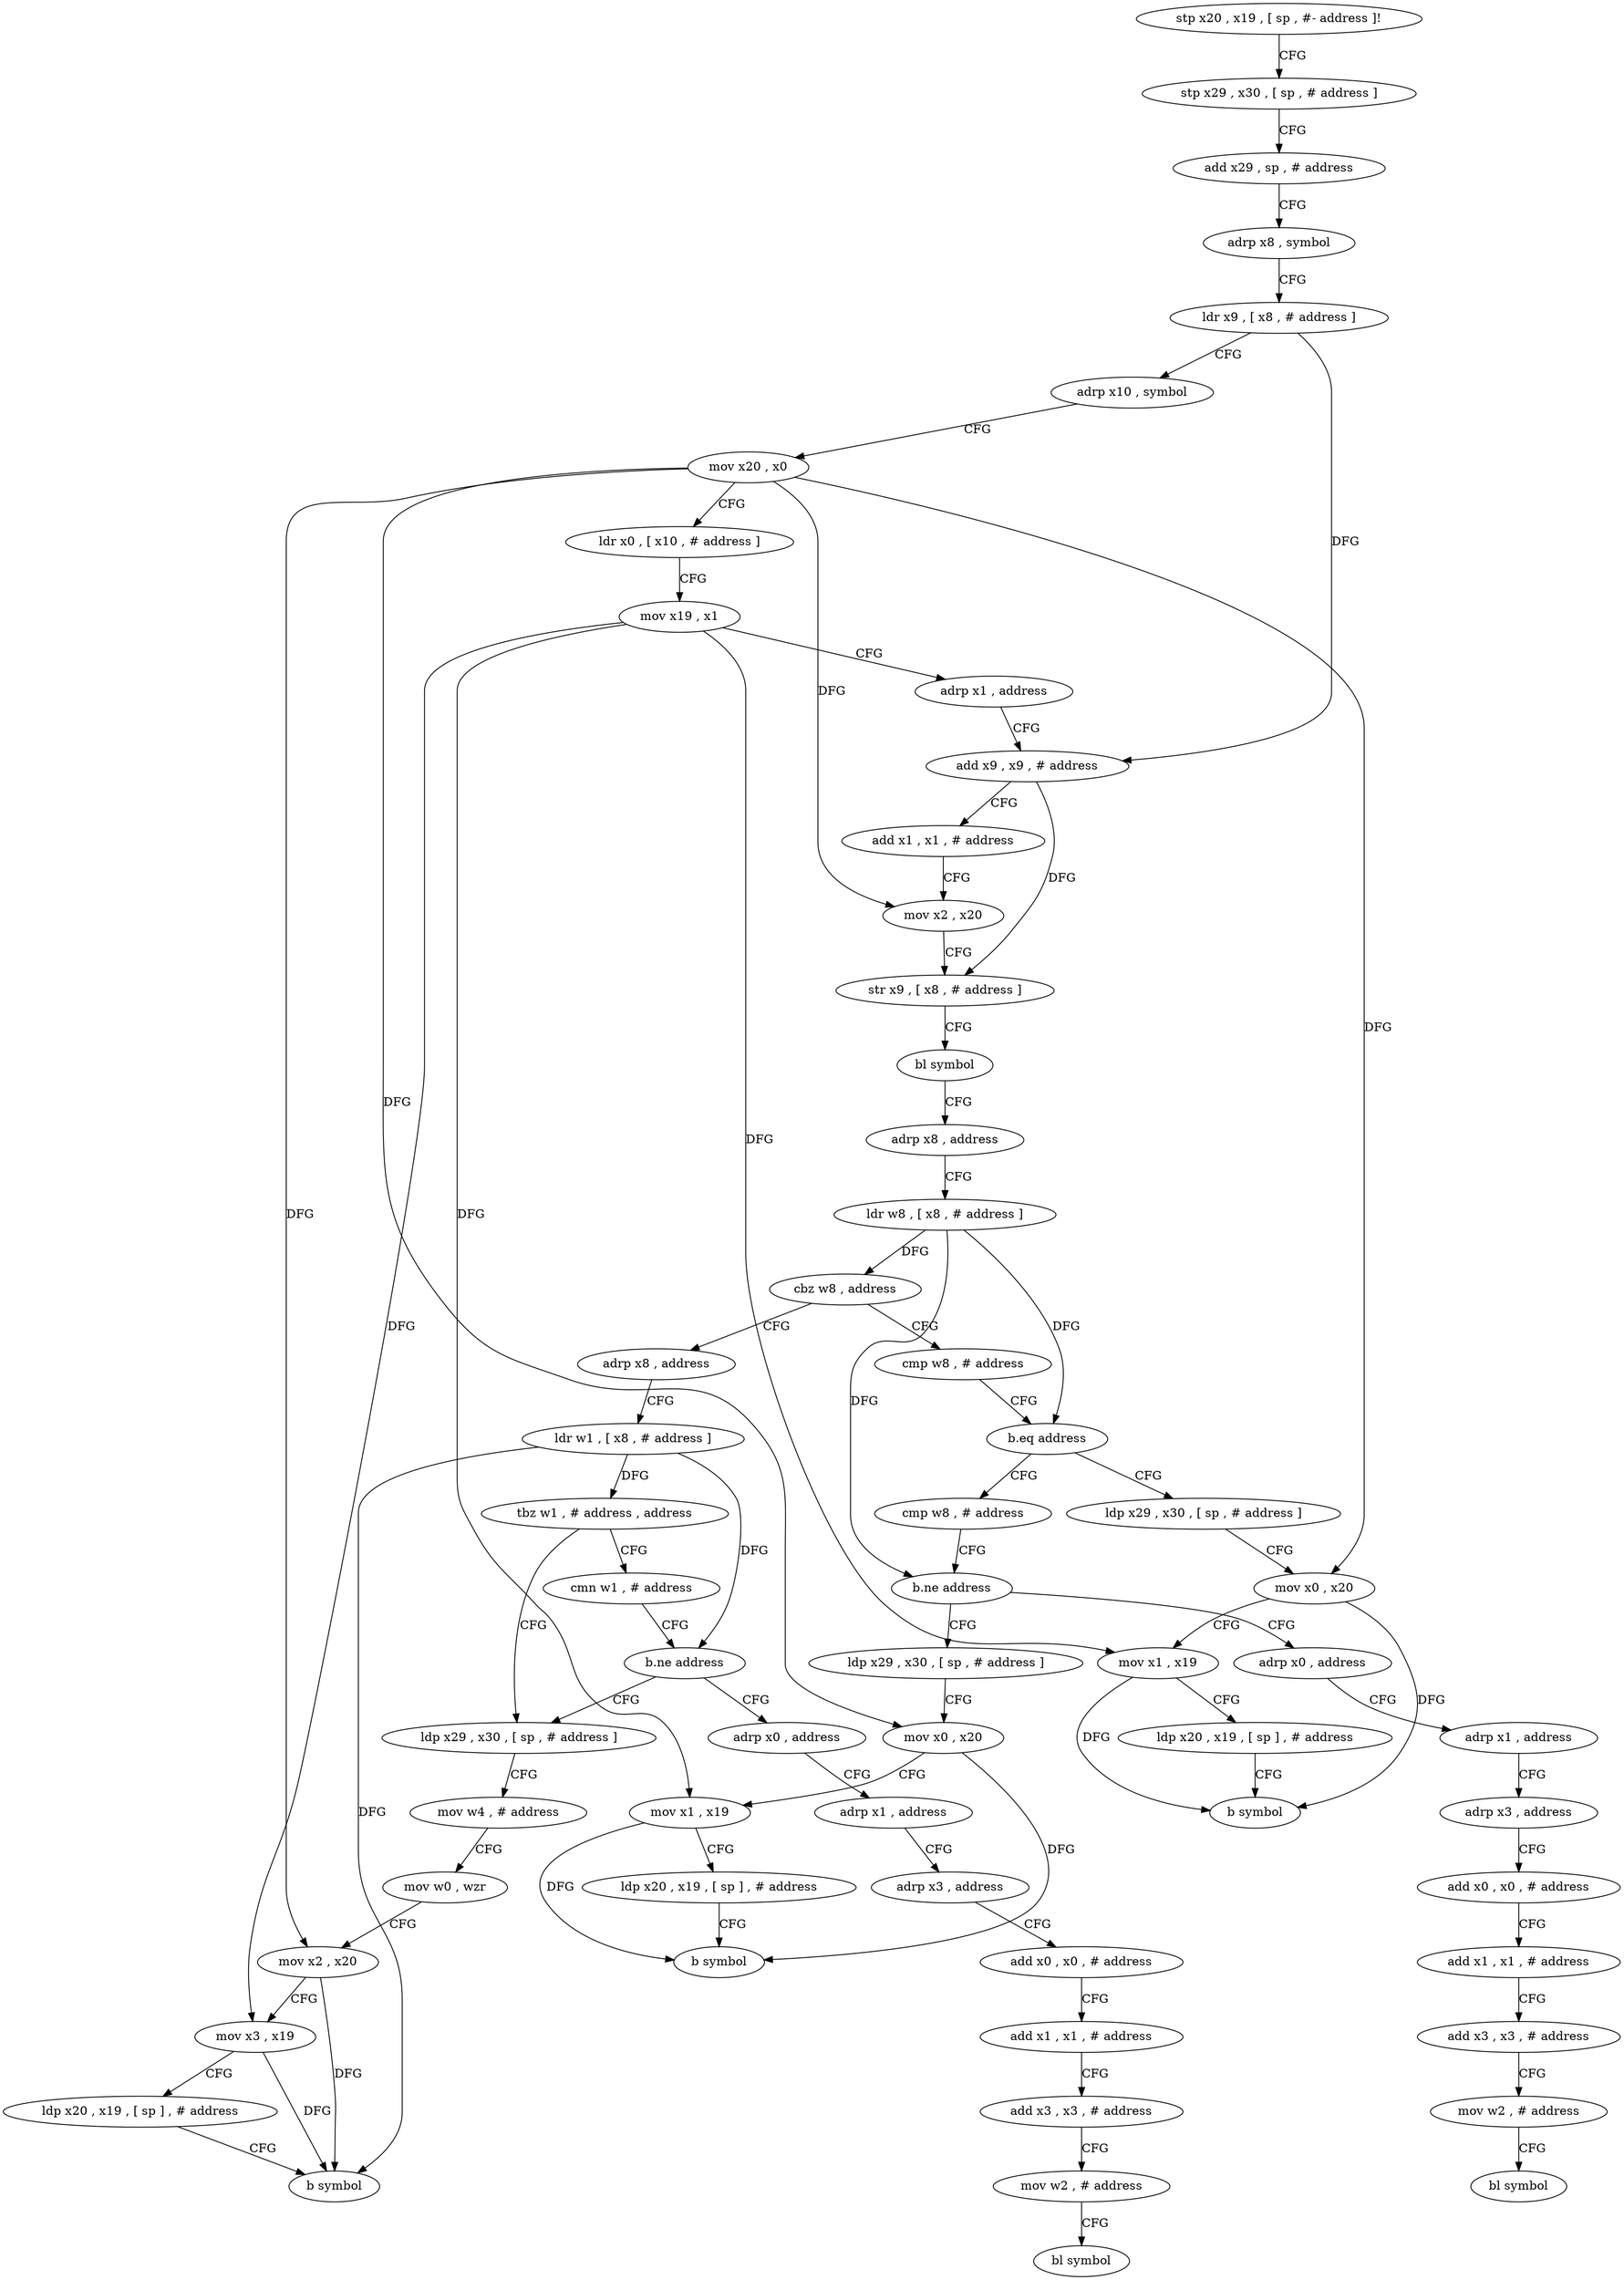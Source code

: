 digraph "func" {
"4232420" [label = "stp x20 , x19 , [ sp , #- address ]!" ]
"4232424" [label = "stp x29 , x30 , [ sp , # address ]" ]
"4232428" [label = "add x29 , sp , # address" ]
"4232432" [label = "adrp x8 , symbol" ]
"4232436" [label = "ldr x9 , [ x8 , # address ]" ]
"4232440" [label = "adrp x10 , symbol" ]
"4232444" [label = "mov x20 , x0" ]
"4232448" [label = "ldr x0 , [ x10 , # address ]" ]
"4232452" [label = "mov x19 , x1" ]
"4232456" [label = "adrp x1 , address" ]
"4232460" [label = "add x9 , x9 , # address" ]
"4232464" [label = "add x1 , x1 , # address" ]
"4232468" [label = "mov x2 , x20" ]
"4232472" [label = "str x9 , [ x8 , # address ]" ]
"4232476" [label = "bl symbol" ]
"4232480" [label = "adrp x8 , address" ]
"4232484" [label = "ldr w8 , [ x8 , # address ]" ]
"4232488" [label = "cbz w8 , address" ]
"4232548" [label = "adrp x8 , address" ]
"4232492" [label = "cmp w8 , # address" ]
"4232552" [label = "ldr w1 , [ x8 , # address ]" ]
"4232556" [label = "tbz w1 , # address , address" ]
"4232568" [label = "ldp x29 , x30 , [ sp , # address ]" ]
"4232560" [label = "cmn w1 , # address" ]
"4232496" [label = "b.eq address" ]
"4232528" [label = "ldp x29 , x30 , [ sp , # address ]" ]
"4232500" [label = "cmp w8 , # address" ]
"4232572" [label = "mov w4 , # address" ]
"4232576" [label = "mov w0 , wzr" ]
"4232580" [label = "mov x2 , x20" ]
"4232584" [label = "mov x3 , x19" ]
"4232588" [label = "ldp x20 , x19 , [ sp ] , # address" ]
"4232592" [label = "b symbol" ]
"4232564" [label = "b.ne address" ]
"4232628" [label = "adrp x0 , address" ]
"4232532" [label = "mov x0 , x20" ]
"4232536" [label = "mov x1 , x19" ]
"4232540" [label = "ldp x20 , x19 , [ sp ] , # address" ]
"4232544" [label = "b symbol" ]
"4232504" [label = "b.ne address" ]
"4232596" [label = "adrp x0 , address" ]
"4232508" [label = "ldp x29 , x30 , [ sp , # address ]" ]
"4232632" [label = "adrp x1 , address" ]
"4232636" [label = "adrp x3 , address" ]
"4232640" [label = "add x0 , x0 , # address" ]
"4232644" [label = "add x1 , x1 , # address" ]
"4232648" [label = "add x3 , x3 , # address" ]
"4232652" [label = "mov w2 , # address" ]
"4232656" [label = "bl symbol" ]
"4232600" [label = "adrp x1 , address" ]
"4232604" [label = "adrp x3 , address" ]
"4232608" [label = "add x0 , x0 , # address" ]
"4232612" [label = "add x1 , x1 , # address" ]
"4232616" [label = "add x3 , x3 , # address" ]
"4232620" [label = "mov w2 , # address" ]
"4232624" [label = "bl symbol" ]
"4232512" [label = "mov x0 , x20" ]
"4232516" [label = "mov x1 , x19" ]
"4232520" [label = "ldp x20 , x19 , [ sp ] , # address" ]
"4232524" [label = "b symbol" ]
"4232420" -> "4232424" [ label = "CFG" ]
"4232424" -> "4232428" [ label = "CFG" ]
"4232428" -> "4232432" [ label = "CFG" ]
"4232432" -> "4232436" [ label = "CFG" ]
"4232436" -> "4232440" [ label = "CFG" ]
"4232436" -> "4232460" [ label = "DFG" ]
"4232440" -> "4232444" [ label = "CFG" ]
"4232444" -> "4232448" [ label = "CFG" ]
"4232444" -> "4232468" [ label = "DFG" ]
"4232444" -> "4232580" [ label = "DFG" ]
"4232444" -> "4232532" [ label = "DFG" ]
"4232444" -> "4232512" [ label = "DFG" ]
"4232448" -> "4232452" [ label = "CFG" ]
"4232452" -> "4232456" [ label = "CFG" ]
"4232452" -> "4232584" [ label = "DFG" ]
"4232452" -> "4232536" [ label = "DFG" ]
"4232452" -> "4232516" [ label = "DFG" ]
"4232456" -> "4232460" [ label = "CFG" ]
"4232460" -> "4232464" [ label = "CFG" ]
"4232460" -> "4232472" [ label = "DFG" ]
"4232464" -> "4232468" [ label = "CFG" ]
"4232468" -> "4232472" [ label = "CFG" ]
"4232472" -> "4232476" [ label = "CFG" ]
"4232476" -> "4232480" [ label = "CFG" ]
"4232480" -> "4232484" [ label = "CFG" ]
"4232484" -> "4232488" [ label = "DFG" ]
"4232484" -> "4232496" [ label = "DFG" ]
"4232484" -> "4232504" [ label = "DFG" ]
"4232488" -> "4232548" [ label = "CFG" ]
"4232488" -> "4232492" [ label = "CFG" ]
"4232548" -> "4232552" [ label = "CFG" ]
"4232492" -> "4232496" [ label = "CFG" ]
"4232552" -> "4232556" [ label = "DFG" ]
"4232552" -> "4232592" [ label = "DFG" ]
"4232552" -> "4232564" [ label = "DFG" ]
"4232556" -> "4232568" [ label = "CFG" ]
"4232556" -> "4232560" [ label = "CFG" ]
"4232568" -> "4232572" [ label = "CFG" ]
"4232560" -> "4232564" [ label = "CFG" ]
"4232496" -> "4232528" [ label = "CFG" ]
"4232496" -> "4232500" [ label = "CFG" ]
"4232528" -> "4232532" [ label = "CFG" ]
"4232500" -> "4232504" [ label = "CFG" ]
"4232572" -> "4232576" [ label = "CFG" ]
"4232576" -> "4232580" [ label = "CFG" ]
"4232580" -> "4232584" [ label = "CFG" ]
"4232580" -> "4232592" [ label = "DFG" ]
"4232584" -> "4232588" [ label = "CFG" ]
"4232584" -> "4232592" [ label = "DFG" ]
"4232588" -> "4232592" [ label = "CFG" ]
"4232564" -> "4232628" [ label = "CFG" ]
"4232564" -> "4232568" [ label = "CFG" ]
"4232628" -> "4232632" [ label = "CFG" ]
"4232532" -> "4232536" [ label = "CFG" ]
"4232532" -> "4232544" [ label = "DFG" ]
"4232536" -> "4232540" [ label = "CFG" ]
"4232536" -> "4232544" [ label = "DFG" ]
"4232540" -> "4232544" [ label = "CFG" ]
"4232504" -> "4232596" [ label = "CFG" ]
"4232504" -> "4232508" [ label = "CFG" ]
"4232596" -> "4232600" [ label = "CFG" ]
"4232508" -> "4232512" [ label = "CFG" ]
"4232632" -> "4232636" [ label = "CFG" ]
"4232636" -> "4232640" [ label = "CFG" ]
"4232640" -> "4232644" [ label = "CFG" ]
"4232644" -> "4232648" [ label = "CFG" ]
"4232648" -> "4232652" [ label = "CFG" ]
"4232652" -> "4232656" [ label = "CFG" ]
"4232600" -> "4232604" [ label = "CFG" ]
"4232604" -> "4232608" [ label = "CFG" ]
"4232608" -> "4232612" [ label = "CFG" ]
"4232612" -> "4232616" [ label = "CFG" ]
"4232616" -> "4232620" [ label = "CFG" ]
"4232620" -> "4232624" [ label = "CFG" ]
"4232512" -> "4232516" [ label = "CFG" ]
"4232512" -> "4232524" [ label = "DFG" ]
"4232516" -> "4232520" [ label = "CFG" ]
"4232516" -> "4232524" [ label = "DFG" ]
"4232520" -> "4232524" [ label = "CFG" ]
}
